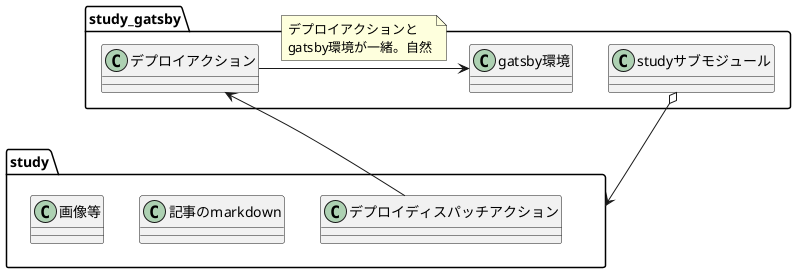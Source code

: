 @startuml

package study_gatsby {
  class gatsby環境
  class studyサブモジュール
  class デプロイアクション
}


package study {
  class 記事のmarkdown
  class 画像等
  class デプロイディスパッチアクション
}

studyサブモジュール o-d-> study

デプロイアクション -> gatsby環境
note on link
デプロイアクションと
gatsby環境が一緒。自然
end note
デプロイディスパッチアクション -> デプロイアクション


@enduml

